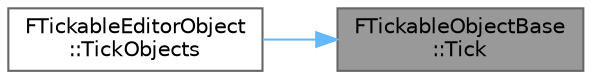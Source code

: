 digraph "FTickableObjectBase::Tick"
{
 // INTERACTIVE_SVG=YES
 // LATEX_PDF_SIZE
  bgcolor="transparent";
  edge [fontname=Helvetica,fontsize=10,labelfontname=Helvetica,labelfontsize=10];
  node [fontname=Helvetica,fontsize=10,shape=box,height=0.2,width=0.4];
  rankdir="RL";
  Node1 [id="Node000001",label="FTickableObjectBase\l::Tick",height=0.2,width=0.4,color="gray40", fillcolor="grey60", style="filled", fontcolor="black",tooltip="Pure virtual that must be overloaded by the inheriting class."];
  Node1 -> Node2 [id="edge1_Node000001_Node000002",dir="back",color="steelblue1",style="solid",tooltip=" "];
  Node2 [id="Node000002",label="FTickableEditorObject\l::TickObjects",height=0.2,width=0.4,color="grey40", fillcolor="white", style="filled",URL="$d5/d90/classFTickableEditorObject.html#abeafb13614a5ceeb14227261a22dd001",tooltip="Calls Tick on every tickable editor object with tick enabled."];
}
